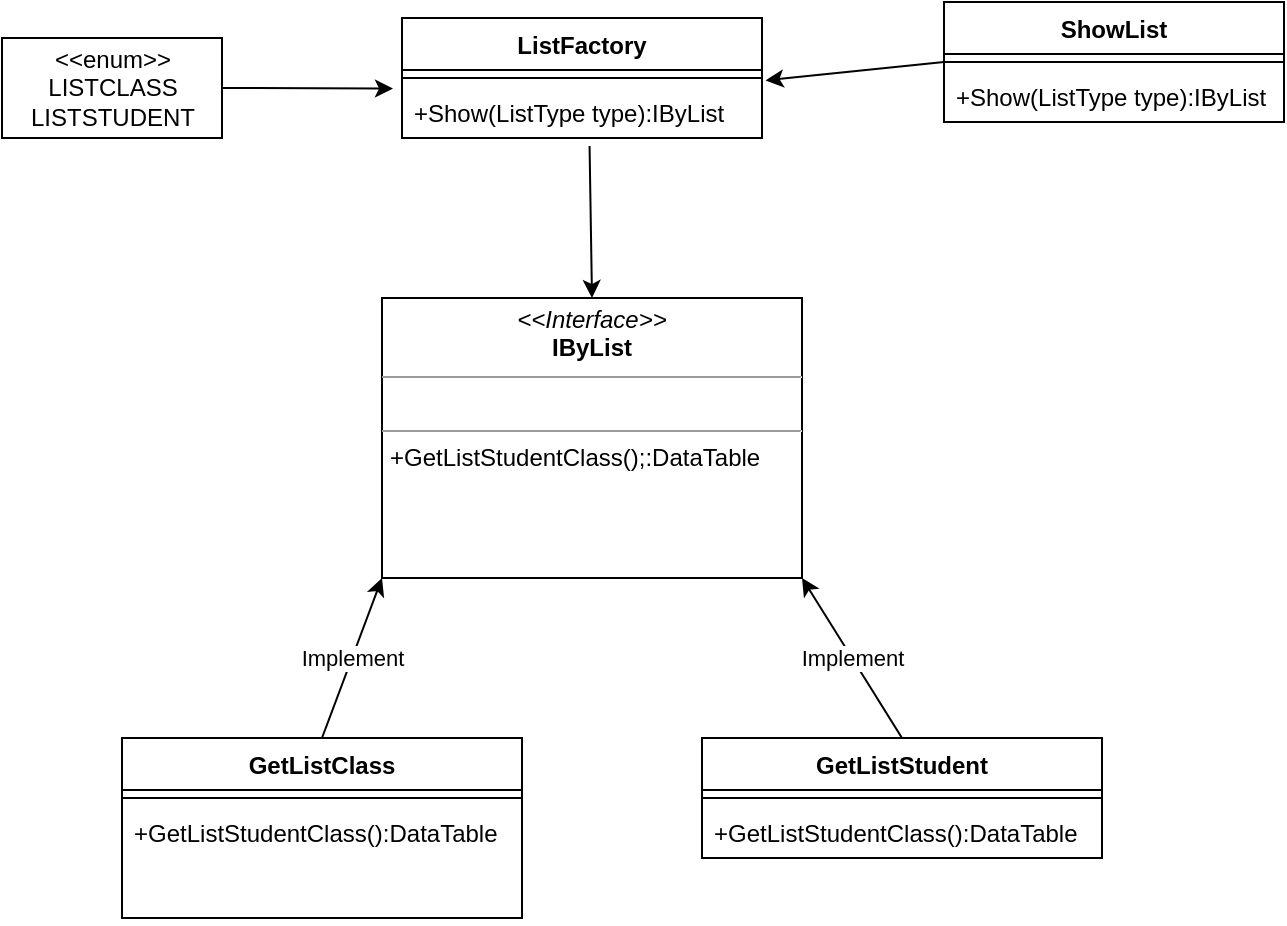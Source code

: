 <mxfile version="13.9.9" type="device" pages="4"><diagram id="NIqn2n74GnjFy9_nG5FP" name="Factory Method"><mxGraphModel dx="510" dy="607" grid="0" gridSize="10" guides="1" tooltips="1" connect="1" arrows="1" fold="1" page="1" pageScale="1" pageWidth="850" pageHeight="1100" math="0" shadow="0"><root><mxCell id="0"/><mxCell id="1" parent="0"/><mxCell id="611J7eln8N5cPz5lPFr2-1" value="GetListClass" style="swimlane;fontStyle=1;align=center;verticalAlign=top;childLayout=stackLayout;horizontal=1;startSize=26;horizontalStack=0;resizeParent=1;resizeParentMax=0;resizeLast=0;collapsible=1;marginBottom=0;" parent="1" vertex="1"><mxGeometry x="90" y="538" width="200" height="90" as="geometry"/></mxCell><mxCell id="611J7eln8N5cPz5lPFr2-3" value="" style="line;strokeWidth=1;fillColor=none;align=left;verticalAlign=middle;spacingTop=-1;spacingLeft=3;spacingRight=3;rotatable=0;labelPosition=right;points=[];portConstraint=eastwest;" parent="611J7eln8N5cPz5lPFr2-1" vertex="1"><mxGeometry y="26" width="200" height="8" as="geometry"/></mxCell><mxCell id="611J7eln8N5cPz5lPFr2-4" value="+GetListStudentClass():DataTable" style="text;strokeColor=none;fillColor=none;align=left;verticalAlign=top;spacingLeft=4;spacingRight=4;overflow=hidden;rotatable=0;points=[[0,0.5],[1,0.5]];portConstraint=eastwest;" parent="611J7eln8N5cPz5lPFr2-1" vertex="1"><mxGeometry y="34" width="200" height="56" as="geometry"/></mxCell><mxCell id="611J7eln8N5cPz5lPFr2-5" value="GetListStudent" style="swimlane;fontStyle=1;align=center;verticalAlign=top;childLayout=stackLayout;horizontal=1;startSize=26;horizontalStack=0;resizeParent=1;resizeParentMax=0;resizeLast=0;collapsible=1;marginBottom=0;" parent="1" vertex="1"><mxGeometry x="380" y="538" width="200" height="60" as="geometry"/></mxCell><mxCell id="611J7eln8N5cPz5lPFr2-6" value="" style="line;strokeWidth=1;fillColor=none;align=left;verticalAlign=middle;spacingTop=-1;spacingLeft=3;spacingRight=3;rotatable=0;labelPosition=right;points=[];portConstraint=eastwest;" parent="611J7eln8N5cPz5lPFr2-5" vertex="1"><mxGeometry y="26" width="200" height="8" as="geometry"/></mxCell><mxCell id="611J7eln8N5cPz5lPFr2-7" value="+GetListStudentClass():DataTable" style="text;strokeColor=none;fillColor=none;align=left;verticalAlign=top;spacingLeft=4;spacingRight=4;overflow=hidden;rotatable=0;points=[[0,0.5],[1,0.5]];portConstraint=eastwest;" parent="611J7eln8N5cPz5lPFr2-5" vertex="1"><mxGeometry y="34" width="200" height="26" as="geometry"/></mxCell><mxCell id="611J7eln8N5cPz5lPFr2-8" value="&lt;p style=&quot;margin: 0px ; margin-top: 4px ; text-align: center&quot;&gt;&lt;i&gt;&amp;lt;&amp;lt;Interface&amp;gt;&amp;gt;&lt;/i&gt;&lt;br&gt;&lt;b&gt;IByList&lt;/b&gt;&lt;/p&gt;&lt;hr size=&quot;1&quot;&gt;&lt;p style=&quot;margin: 0px ; margin-left: 4px&quot;&gt;&lt;br&gt;&lt;/p&gt;&lt;hr size=&quot;1&quot;&gt;&lt;p style=&quot;margin: 0px ; margin-left: 4px&quot;&gt;+GetListStudentClass();:DataTable&lt;/p&gt;" style="verticalAlign=top;align=left;overflow=fill;fontSize=12;fontFamily=Helvetica;html=1;" parent="1" vertex="1"><mxGeometry x="220" y="318" width="210" height="140" as="geometry"/></mxCell><mxCell id="611J7eln8N5cPz5lPFr2-9" value="ListFactory" style="swimlane;fontStyle=1;align=center;verticalAlign=top;childLayout=stackLayout;horizontal=1;startSize=26;horizontalStack=0;resizeParent=1;resizeParentMax=0;resizeLast=0;collapsible=1;marginBottom=0;" parent="1" vertex="1"><mxGeometry x="230" y="178" width="180" height="60" as="geometry"/></mxCell><mxCell id="611J7eln8N5cPz5lPFr2-11" value="" style="line;strokeWidth=1;fillColor=none;align=left;verticalAlign=middle;spacingTop=-1;spacingLeft=3;spacingRight=3;rotatable=0;labelPosition=right;points=[];portConstraint=eastwest;" parent="611J7eln8N5cPz5lPFr2-9" vertex="1"><mxGeometry y="26" width="180" height="8" as="geometry"/></mxCell><mxCell id="611J7eln8N5cPz5lPFr2-12" value="+Show(ListType type):IByList" style="text;strokeColor=none;fillColor=none;align=left;verticalAlign=top;spacingLeft=4;spacingRight=4;overflow=hidden;rotatable=0;points=[[0,0.5],[1,0.5]];portConstraint=eastwest;" parent="611J7eln8N5cPz5lPFr2-9" vertex="1"><mxGeometry y="34" width="180" height="26" as="geometry"/></mxCell><mxCell id="611J7eln8N5cPz5lPFr2-13" value="Implement" style="endArrow=classic;html=1;exitX=0.5;exitY=0;exitDx=0;exitDy=0;entryX=0;entryY=1;entryDx=0;entryDy=0;" parent="1" source="611J7eln8N5cPz5lPFr2-1" target="611J7eln8N5cPz5lPFr2-8" edge="1"><mxGeometry width="50" height="50" relative="1" as="geometry"><mxPoint x="250" y="468" as="sourcePoint"/><mxPoint x="300" y="418" as="targetPoint"/></mxGeometry></mxCell><mxCell id="611J7eln8N5cPz5lPFr2-15" value="Implement" style="endArrow=classic;html=1;exitX=0.5;exitY=0;exitDx=0;exitDy=0;entryX=1;entryY=1;entryDx=0;entryDy=0;" parent="1" source="611J7eln8N5cPz5lPFr2-5" target="611J7eln8N5cPz5lPFr2-8" edge="1"><mxGeometry width="50" height="50" relative="1" as="geometry"><mxPoint x="250" y="468" as="sourcePoint"/><mxPoint x="300" y="418" as="targetPoint"/></mxGeometry></mxCell><mxCell id="611J7eln8N5cPz5lPFr2-17" value="&amp;lt;&amp;lt;enum&amp;gt;&amp;gt;&lt;br&gt;LISTCLASS&lt;br&gt;LISTSTUDENT" style="html=1;" parent="1" vertex="1"><mxGeometry x="30" y="188" width="110" height="50" as="geometry"/></mxCell><mxCell id="611J7eln8N5cPz5lPFr2-20" value="" style="endArrow=classic;html=1;exitX=0.521;exitY=1.154;exitDx=0;exitDy=0;exitPerimeter=0;entryX=0.5;entryY=0;entryDx=0;entryDy=0;" parent="1" source="611J7eln8N5cPz5lPFr2-12" target="611J7eln8N5cPz5lPFr2-8" edge="1"><mxGeometry width="50" height="50" relative="1" as="geometry"><mxPoint x="190" y="298" as="sourcePoint"/><mxPoint x="240" y="248" as="targetPoint"/></mxGeometry></mxCell><mxCell id="611J7eln8N5cPz5lPFr2-21" value="ShowList" style="swimlane;fontStyle=1;align=center;verticalAlign=top;childLayout=stackLayout;horizontal=1;startSize=26;horizontalStack=0;resizeParent=1;resizeParentMax=0;resizeLast=0;collapsible=1;marginBottom=0;" parent="1" vertex="1"><mxGeometry x="501" y="170" width="170" height="60" as="geometry"/></mxCell><mxCell id="611J7eln8N5cPz5lPFr2-23" value="" style="line;strokeWidth=1;fillColor=none;align=left;verticalAlign=middle;spacingTop=-1;spacingLeft=3;spacingRight=3;rotatable=0;labelPosition=right;points=[];portConstraint=eastwest;" parent="611J7eln8N5cPz5lPFr2-21" vertex="1"><mxGeometry y="26" width="170" height="8" as="geometry"/></mxCell><mxCell id="611J7eln8N5cPz5lPFr2-24" value="+Show(ListType type):IByList" style="text;strokeColor=none;fillColor=none;align=left;verticalAlign=top;spacingLeft=4;spacingRight=4;overflow=hidden;rotatable=0;points=[[0,0.5],[1,0.5]];portConstraint=eastwest;" parent="611J7eln8N5cPz5lPFr2-21" vertex="1"><mxGeometry y="34" width="170" height="26" as="geometry"/></mxCell><mxCell id="611J7eln8N5cPz5lPFr2-25" value="" style="endArrow=classic;html=1;exitX=0;exitY=0.5;exitDx=0;exitDy=0;entryX=1.01;entryY=0.65;entryDx=0;entryDy=0;entryPerimeter=0;" parent="1" source="611J7eln8N5cPz5lPFr2-21" target="611J7eln8N5cPz5lPFr2-11" edge="1"><mxGeometry width="50" height="50" relative="1" as="geometry"><mxPoint x="496.48" y="218.178" as="sourcePoint"/><mxPoint x="415" y="216" as="targetPoint"/></mxGeometry></mxCell><mxCell id="611J7eln8N5cPz5lPFr2-31" value="" style="endArrow=classic;html=1;exitX=1;exitY=0.5;exitDx=0;exitDy=0;entryX=-0.025;entryY=0.05;entryDx=0;entryDy=0;entryPerimeter=0;" parent="1" source="611J7eln8N5cPz5lPFr2-17" target="611J7eln8N5cPz5lPFr2-12" edge="1"><mxGeometry width="50" height="50" relative="1" as="geometry"><mxPoint x="310" y="370" as="sourcePoint"/><mxPoint x="360" y="320" as="targetPoint"/></mxGeometry></mxCell></root></mxGraphModel></diagram><diagram id="OdsGynm91QNeZA-Mrb4S" name="Adapter "><mxGraphModel dx="510" dy="607" grid="0" gridSize="10" guides="1" tooltips="1" connect="1" arrows="1" fold="1" page="1" pageScale="1" pageWidth="850" pageHeight="1100" math="0" shadow="0"><root><mxCell id="sHqpgMcStJoKNtW_lRnf-0"/><mxCell id="sHqpgMcStJoKNtW_lRnf-1" parent="sHqpgMcStJoKNtW_lRnf-0"/><mxCell id="sHqpgMcStJoKNtW_lRnf-2" value="«interface»&lt;br&gt;&lt;b&gt;IFunction&lt;/b&gt;" style="html=1;" parent="sHqpgMcStJoKNtW_lRnf-1" vertex="1"><mxGeometry x="130" y="310" width="110" height="50" as="geometry"/></mxCell><mxCell id="sHqpgMcStJoKNtW_lRnf-3" value="Adapter&#10;" style="swimlane;fontStyle=1;align=center;verticalAlign=top;childLayout=stackLayout;horizontal=1;startSize=26;horizontalStack=0;resizeParent=1;resizeParentMax=0;resizeLast=0;collapsible=1;marginBottom=0;" parent="sHqpgMcStJoKNtW_lRnf-1" vertex="1"><mxGeometry x="260" y="420" width="170" height="80" as="geometry"/></mxCell><mxCell id="sHqpgMcStJoKNtW_lRnf-5" value="" style="line;strokeWidth=1;fillColor=none;align=left;verticalAlign=middle;spacingTop=-1;spacingLeft=3;spacingRight=3;rotatable=0;labelPosition=right;points=[];portConstraint=eastwest;" parent="sHqpgMcStJoKNtW_lRnf-3" vertex="1"><mxGeometry y="26" width="170" height="8" as="geometry"/></mxCell><mxCell id="sHqpgMcStJoKNtW_lRnf-6" value="+ CheckStudentId(string):bool&#10;+CheckClassID(string):bool" style="text;strokeColor=none;fillColor=none;align=left;verticalAlign=top;spacingLeft=4;spacingRight=4;overflow=hidden;rotatable=0;points=[[0,0.5],[1,0.5]];portConstraint=eastwest;" parent="sHqpgMcStJoKNtW_lRnf-3" vertex="1"><mxGeometry y="34" width="170" height="46" as="geometry"/></mxCell><mxCell id="sHqpgMcStJoKNtW_lRnf-7" value="implement" style="endArrow=classic;html=1;exitX=0.5;exitY=1;exitDx=0;exitDy=0;entryX=0.25;entryY=0;entryDx=0;entryDy=0;" parent="sHqpgMcStJoKNtW_lRnf-1" source="sHqpgMcStJoKNtW_lRnf-2" target="sHqpgMcStJoKNtW_lRnf-3" edge="1"><mxGeometry width="50" height="50" relative="1" as="geometry"><mxPoint x="260" y="430" as="sourcePoint"/><mxPoint x="310" y="380" as="targetPoint"/></mxGeometry></mxCell><mxCell id="sHqpgMcStJoKNtW_lRnf-8" value="Function" style="swimlane;fontStyle=1;align=center;verticalAlign=top;childLayout=stackLayout;horizontal=1;startSize=26;horizontalStack=0;resizeParent=1;resizeParentMax=0;resizeLast=0;collapsible=1;marginBottom=0;" parent="sHqpgMcStJoKNtW_lRnf-1" vertex="1"><mxGeometry x="430" y="290" width="160" height="80" as="geometry"/></mxCell><mxCell id="sHqpgMcStJoKNtW_lRnf-10" value="" style="line;strokeWidth=1;fillColor=none;align=left;verticalAlign=middle;spacingTop=-1;spacingLeft=3;spacingRight=3;rotatable=0;labelPosition=right;points=[];portConstraint=eastwest;" parent="sHqpgMcStJoKNtW_lRnf-8" vertex="1"><mxGeometry y="26" width="160" height="8" as="geometry"/></mxCell><mxCell id="sHqpgMcStJoKNtW_lRnf-11" value="+CheckMssv(string):bool&#10;+CheckClassId(string)bool" style="text;strokeColor=none;fillColor=none;align=left;verticalAlign=top;spacingLeft=4;spacingRight=4;overflow=hidden;rotatable=0;points=[[0,0.5],[1,0.5]];portConstraint=eastwest;" parent="sHqpgMcStJoKNtW_lRnf-8" vertex="1"><mxGeometry y="34" width="160" height="46" as="geometry"/></mxCell><mxCell id="sHqpgMcStJoKNtW_lRnf-12" value="use" style="endArrow=classic;html=1;exitX=0.75;exitY=0;exitDx=0;exitDy=0;entryX=0.515;entryY=1.115;entryDx=0;entryDy=0;entryPerimeter=0;" parent="sHqpgMcStJoKNtW_lRnf-1" source="sHqpgMcStJoKNtW_lRnf-3" target="sHqpgMcStJoKNtW_lRnf-11" edge="1"><mxGeometry width="50" height="50" relative="1" as="geometry"><mxPoint x="260" y="430" as="sourcePoint"/><mxPoint x="310" y="380" as="targetPoint"/></mxGeometry></mxCell><mxCell id="sHqpgMcStJoKNtW_lRnf-17" value="StudentDAO" style="html=1;" parent="sHqpgMcStJoKNtW_lRnf-1" vertex="1"><mxGeometry x="120" y="190" width="110" height="50" as="geometry"/></mxCell><mxCell id="sHqpgMcStJoKNtW_lRnf-18" value="" style="endArrow=classic;html=1;exitX=0.5;exitY=1;exitDx=0;exitDy=0;entryX=0.5;entryY=0;entryDx=0;entryDy=0;" parent="sHqpgMcStJoKNtW_lRnf-1" source="sHqpgMcStJoKNtW_lRnf-17" target="sHqpgMcStJoKNtW_lRnf-2" edge="1"><mxGeometry width="50" height="50" relative="1" as="geometry"><mxPoint x="230" y="370" as="sourcePoint"/><mxPoint x="280" y="320" as="targetPoint"/></mxGeometry></mxCell><mxCell id="7Vfp-tVfVCiIqp2w-Hfy-0" value="&lt;h1&gt;Adapter:Kiểm Tra MSSV và Class ID&lt;/h1&gt;&lt;div&gt;&lt;br&gt;&lt;/div&gt;" style="text;html=1;strokeColor=none;fillColor=none;spacing=5;spacingTop=-20;whiteSpace=wrap;overflow=hidden;rounded=0;" parent="sHqpgMcStJoKNtW_lRnf-1" vertex="1"><mxGeometry x="360" y="70" width="440" height="40" as="geometry"/></mxCell></root></mxGraphModel></diagram><diagram id="3QgsMsa_M5MfnYvMEX9A" name="Singleton"><mxGraphModel dx="510" dy="607" grid="1" gridSize="10" guides="1" tooltips="1" connect="1" arrows="1" fold="1" page="1" pageScale="1" pageWidth="850" pageHeight="1100" math="0" shadow="0"><root><mxCell id="DxcyBpC8wDyKUJxnQghC-0"/><mxCell id="DxcyBpC8wDyKUJxnQghC-1" parent="DxcyBpC8wDyKUJxnQghC-0"/></root></mxGraphModel></diagram><diagram id="PHZvERQOXrxY7DC-G8iu" name="Decorator"><mxGraphModel dx="1278" dy="607" grid="0" gridSize="10" guides="1" tooltips="1" connect="1" arrows="1" fold="1" page="1" pageScale="1" pageWidth="850" pageHeight="1100" math="0" shadow="0"><root><mxCell id="r20BckKwt_Sw2DqbU9tP-0"/><mxCell id="r20BckKwt_Sw2DqbU9tP-1" parent="r20BckKwt_Sw2DqbU9tP-0"/><mxCell id="r20BckKwt_Sw2DqbU9tP-21" style="edgeStyle=orthogonalEdgeStyle;rounded=0;orthogonalLoop=1;jettySize=auto;html=1;entryX=1;entryY=0.5;entryDx=0;entryDy=0;" edge="1" parent="r20BckKwt_Sw2DqbU9tP-1" source="r20BckKwt_Sw2DqbU9tP-2" target="r20BckKwt_Sw2DqbU9tP-19"><mxGeometry relative="1" as="geometry"><Array as="points"><mxPoint x="770" y="145"/><mxPoint x="770" y="350"/></Array></mxGeometry></mxCell><mxCell id="r20BckKwt_Sw2DqbU9tP-2" value="«interface»&lt;br&gt;&lt;b&gt;IComponent&lt;/b&gt;" style="html=1;" vertex="1" parent="r20BckKwt_Sw2DqbU9tP-1"><mxGeometry x="425" y="120" width="110" height="50" as="geometry"/></mxCell><mxCell id="Quk3oq4IubIgjX5mrMBT-1" style="edgeStyle=orthogonalEdgeStyle;rounded=0;orthogonalLoop=1;jettySize=auto;html=1;entryX=0;entryY=0.5;entryDx=0;entryDy=0;" edge="1" parent="r20BckKwt_Sw2DqbU9tP-1" source="r20BckKwt_Sw2DqbU9tP-3" target="r20BckKwt_Sw2DqbU9tP-24"><mxGeometry relative="1" as="geometry"><Array as="points"><mxPoint x="24" y="145"/><mxPoint x="24" y="509"/></Array></mxGeometry></mxCell><mxCell id="r20BckKwt_Sw2DqbU9tP-3" value="Component&#10;" style="swimlane;fontStyle=1;align=center;verticalAlign=top;childLayout=stackLayout;horizontal=1;startSize=26;horizontalStack=0;resizeParent=1;resizeParentMax=0;resizeLast=0;collapsible=1;marginBottom=0;" vertex="1" parent="r20BckKwt_Sw2DqbU9tP-1"><mxGeometry x="120" y="115" width="160" height="60" as="geometry"/></mxCell><mxCell id="r20BckKwt_Sw2DqbU9tP-5" value="" style="line;strokeWidth=1;fillColor=none;align=left;verticalAlign=middle;spacingTop=-1;spacingLeft=3;spacingRight=3;rotatable=0;labelPosition=right;points=[];portConstraint=eastwest;" vertex="1" parent="r20BckKwt_Sw2DqbU9tP-3"><mxGeometry y="26" width="160" height="8" as="geometry"/></mxCell><mxCell id="r20BckKwt_Sw2DqbU9tP-6" value="+Delete()" style="text;strokeColor=none;fillColor=none;align=left;verticalAlign=top;spacingLeft=4;spacingRight=4;overflow=hidden;rotatable=0;points=[[0,0.5],[1,0.5]];portConstraint=eastwest;" vertex="1" parent="r20BckKwt_Sw2DqbU9tP-3"><mxGeometry y="34" width="160" height="26" as="geometry"/></mxCell><mxCell id="r20BckKwt_Sw2DqbU9tP-7" value="DecoratorClass" style="swimlane;fontStyle=1;align=center;verticalAlign=top;childLayout=stackLayout;horizontal=1;startSize=26;horizontalStack=0;resizeParent=1;resizeParentMax=0;resizeLast=0;collapsible=1;marginBottom=0;" vertex="1" parent="r20BckKwt_Sw2DqbU9tP-1"><mxGeometry x="300" y="300" width="160" height="82" as="geometry"/></mxCell><mxCell id="r20BckKwt_Sw2DqbU9tP-8" value="-Component:Icomponent" style="text;strokeColor=none;fillColor=none;align=left;verticalAlign=top;spacingLeft=4;spacingRight=4;overflow=hidden;rotatable=0;points=[[0,0.5],[1,0.5]];portConstraint=eastwest;" vertex="1" parent="r20BckKwt_Sw2DqbU9tP-7"><mxGeometry y="26" width="160" height="22" as="geometry"/></mxCell><mxCell id="r20BckKwt_Sw2DqbU9tP-9" value="" style="line;strokeWidth=1;fillColor=none;align=left;verticalAlign=middle;spacingTop=-1;spacingLeft=3;spacingRight=3;rotatable=0;labelPosition=right;points=[];portConstraint=eastwest;" vertex="1" parent="r20BckKwt_Sw2DqbU9tP-7"><mxGeometry y="48" width="160" height="8" as="geometry"/></mxCell><mxCell id="r20BckKwt_Sw2DqbU9tP-10" value="+Delete(string):void" style="text;strokeColor=none;fillColor=none;align=left;verticalAlign=top;spacingLeft=4;spacingRight=4;overflow=hidden;rotatable=0;points=[[0,0.5],[1,0.5]];portConstraint=eastwest;" vertex="1" parent="r20BckKwt_Sw2DqbU9tP-7"><mxGeometry y="56" width="160" height="26" as="geometry"/></mxCell><mxCell id="r20BckKwt_Sw2DqbU9tP-11" value="DecoratorStudent" style="swimlane;fontStyle=1;align=center;verticalAlign=top;childLayout=stackLayout;horizontal=1;startSize=26;horizontalStack=0;resizeParent=1;resizeParentMax=0;resizeLast=0;collapsible=1;marginBottom=0;" vertex="1" parent="r20BckKwt_Sw2DqbU9tP-1"><mxGeometry x="470" y="300" width="160" height="86" as="geometry"/></mxCell><mxCell id="r20BckKwt_Sw2DqbU9tP-12" value="-Component:Icomponent" style="text;strokeColor=none;fillColor=none;align=left;verticalAlign=top;spacingLeft=4;spacingRight=4;overflow=hidden;rotatable=0;points=[[0,0.5],[1,0.5]];portConstraint=eastwest;" vertex="1" parent="r20BckKwt_Sw2DqbU9tP-11"><mxGeometry y="26" width="160" height="26" as="geometry"/></mxCell><mxCell id="r20BckKwt_Sw2DqbU9tP-13" value="" style="line;strokeWidth=1;fillColor=none;align=left;verticalAlign=middle;spacingTop=-1;spacingLeft=3;spacingRight=3;rotatable=0;labelPosition=right;points=[];portConstraint=eastwest;" vertex="1" parent="r20BckKwt_Sw2DqbU9tP-11"><mxGeometry y="52" width="160" height="8" as="geometry"/></mxCell><mxCell id="r20BckKwt_Sw2DqbU9tP-14" value="+Delete(string):void" style="text;strokeColor=none;fillColor=none;align=left;verticalAlign=top;spacingLeft=4;spacingRight=4;overflow=hidden;rotatable=0;points=[[0,0.5],[1,0.5]];portConstraint=eastwest;" vertex="1" parent="r20BckKwt_Sw2DqbU9tP-11"><mxGeometry y="60" width="160" height="26" as="geometry"/></mxCell><mxCell id="r20BckKwt_Sw2DqbU9tP-15" value="" style="startArrow=oval;startFill=0;startSize=7;endArrow=block;endFill=0;endSize=10;dashed=1;html=1;exitX=1.011;exitY=-0.115;exitDx=0;exitDy=0;entryX=0;entryY=0.5;entryDx=0;entryDy=0;exitPerimeter=0;" edge="1" parent="r20BckKwt_Sw2DqbU9tP-1" source="r20BckKwt_Sw2DqbU9tP-6" target="r20BckKwt_Sw2DqbU9tP-2"><mxGeometry width="100" relative="1" as="geometry"><mxPoint x="490" y="310" as="sourcePoint"/><mxPoint x="590" y="310" as="targetPoint"/></mxGeometry></mxCell><mxCell id="r20BckKwt_Sw2DqbU9tP-16" value="" style="startArrow=oval;startFill=0;startSize=7;endArrow=block;endFill=0;endSize=10;dashed=1;html=1;exitX=0.5;exitY=0;exitDx=0;exitDy=0;entryX=0.25;entryY=1;entryDx=0;entryDy=0;" edge="1" parent="r20BckKwt_Sw2DqbU9tP-1" source="r20BckKwt_Sw2DqbU9tP-7" target="r20BckKwt_Sw2DqbU9tP-2"><mxGeometry width="100" relative="1" as="geometry"><mxPoint x="490" y="310" as="sourcePoint"/><mxPoint x="590" y="310" as="targetPoint"/></mxGeometry></mxCell><mxCell id="r20BckKwt_Sw2DqbU9tP-17" value="" style="startArrow=oval;startFill=0;startSize=7;endArrow=block;endFill=0;endSize=10;dashed=1;html=1;exitX=0.5;exitY=0;exitDx=0;exitDy=0;entryX=0.75;entryY=1;entryDx=0;entryDy=0;" edge="1" parent="r20BckKwt_Sw2DqbU9tP-1" source="r20BckKwt_Sw2DqbU9tP-11" target="r20BckKwt_Sw2DqbU9tP-2"><mxGeometry width="100" relative="1" as="geometry"><mxPoint x="490" y="310" as="sourcePoint"/><mxPoint x="590" y="310" as="targetPoint"/></mxGeometry></mxCell><mxCell id="r20BckKwt_Sw2DqbU9tP-19" value="" style="rounded=1;arcSize=10;dashed=1;strokeColor=#000000;fillColor=none;gradientColor=none;dashPattern=8 3 1 3;strokeWidth=2;" vertex="1" parent="r20BckKwt_Sw2DqbU9tP-1"><mxGeometry x="280" y="280" width="390" height="140" as="geometry"/></mxCell><mxCell id="r20BckKwt_Sw2DqbU9tP-22" value="calls the stored component's Delete" style="shape=note;whiteSpace=wrap;html=1;backgroundOutline=1;darkOpacity=0.05;" vertex="1" parent="r20BckKwt_Sw2DqbU9tP-1"><mxGeometry x="50" y="306" width="180" height="70" as="geometry"/></mxCell><mxCell id="r20BckKwt_Sw2DqbU9tP-23" value="" style="endArrow=none;html=1;exitX=0;exitY=0;exitDx=180;exitDy=30;exitPerimeter=0;" edge="1" parent="r20BckKwt_Sw2DqbU9tP-1" source="r20BckKwt_Sw2DqbU9tP-22" target="r20BckKwt_Sw2DqbU9tP-19"><mxGeometry width="50" height="50" relative="1" as="geometry"><mxPoint x="300" y="330" as="sourcePoint"/><mxPoint x="350" y="280" as="targetPoint"/></mxGeometry></mxCell><mxCell id="r20BckKwt_Sw2DqbU9tP-24" value="Client" style="html=1;" vertex="1" parent="r20BckKwt_Sw2DqbU9tP-1"><mxGeometry x="44" y="484" width="110" height="50" as="geometry"/></mxCell><mxCell id="Quk3oq4IubIgjX5mrMBT-0" value="" style="endArrow=open;endFill=1;endSize=12;html=1;entryX=1;entryY=0.5;entryDx=0;entryDy=0;" edge="1" parent="r20BckKwt_Sw2DqbU9tP-1" source="r20BckKwt_Sw2DqbU9tP-19" target="r20BckKwt_Sw2DqbU9tP-24"><mxGeometry width="160" relative="1" as="geometry"><mxPoint x="171" y="439" as="sourcePoint"/><mxPoint x="331" y="439" as="targetPoint"/></mxGeometry></mxCell></root></mxGraphModel></diagram></mxfile>